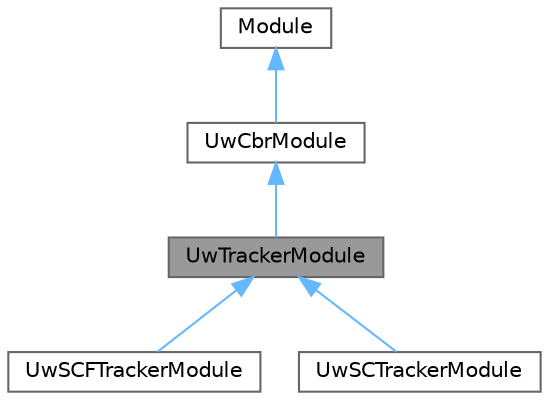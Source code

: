 digraph "UwTrackerModule"
{
 // LATEX_PDF_SIZE
  bgcolor="transparent";
  edge [fontname=Helvetica,fontsize=10,labelfontname=Helvetica,labelfontsize=10];
  node [fontname=Helvetica,fontsize=10,shape=box,height=0.2,width=0.4];
  Node1 [id="Node000001",label="UwTrackerModule",height=0.2,width=0.4,color="gray40", fillcolor="grey60", style="filled", fontcolor="black",tooltip="UwTrackerModule class is used to track mobile nodes via sonar and share tracking information via pack..."];
  Node2 -> Node1 [id="edge1_Node000001_Node000002",dir="back",color="steelblue1",style="solid",tooltip=" "];
  Node2 [id="Node000002",label="UwCbrModule",height=0.2,width=0.4,color="gray40", fillcolor="white", style="filled",URL="$classUwCbrModule.html",tooltip="UwCbrModule class is used to manage UWCBR packets and to collect statistics about them."];
  Node3 -> Node2 [id="edge2_Node000002_Node000003",dir="back",color="steelblue1",style="solid",tooltip=" "];
  Node3 [id="Node000003",label="Module",height=0.2,width=0.4,color="gray40", fillcolor="white", style="filled",tooltip=" "];
  Node1 -> Node4 [id="edge3_Node000001_Node000004",dir="back",color="steelblue1",style="solid",tooltip=" "];
  Node4 [id="Node000004",label="UwSCFTrackerModule",height=0.2,width=0.4,color="gray40", fillcolor="white", style="filled",URL="$classUwSCFTrackerModule.html",tooltip="UwSCFTrackerModule class is used to track mines via sonar and share tracking information via packets."];
  Node1 -> Node5 [id="edge4_Node000001_Node000005",dir="back",color="steelblue1",style="solid",tooltip=" "];
  Node5 [id="Node000005",label="UwSCTrackerModule",height=0.2,width=0.4,color="gray40", fillcolor="white", style="filled",URL="$classUwSCTrackerModule.html",tooltip="UwSCTrackerModule class adds to the UwTrackerModule class the possibility to send cross layer message..."];
}
